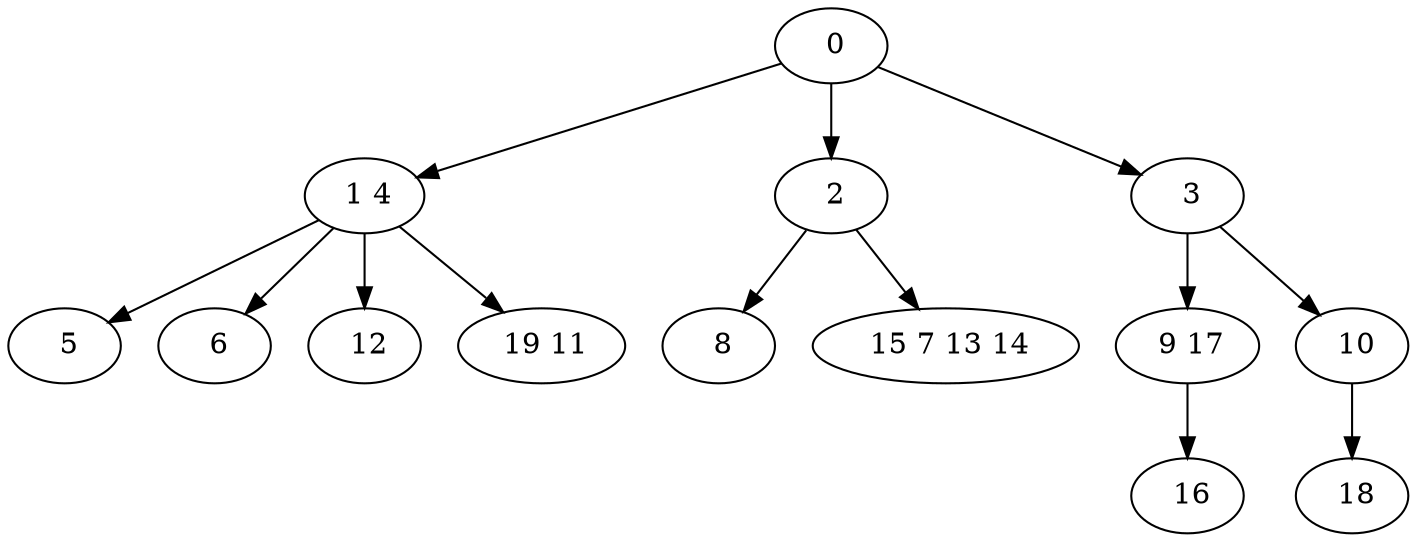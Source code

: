digraph mytree {
" 0" -> " 1 4";
" 0" -> " 2";
" 0" -> " 3";
" 1 4" -> " 5";
" 1 4" -> " 6";
" 1 4" -> " 12";
" 1 4" -> " 19 11";
" 2" -> " 8";
" 2" -> " 15 7 13 14";
" 3" -> " 9 17";
" 3" -> " 10";
" 5";
" 6";
" 8";
" 15 7 13 14";
" 9 17" -> " 16";
" 12";
" 19 11";
" 10" -> " 18";
" 18";
" 16";
}
